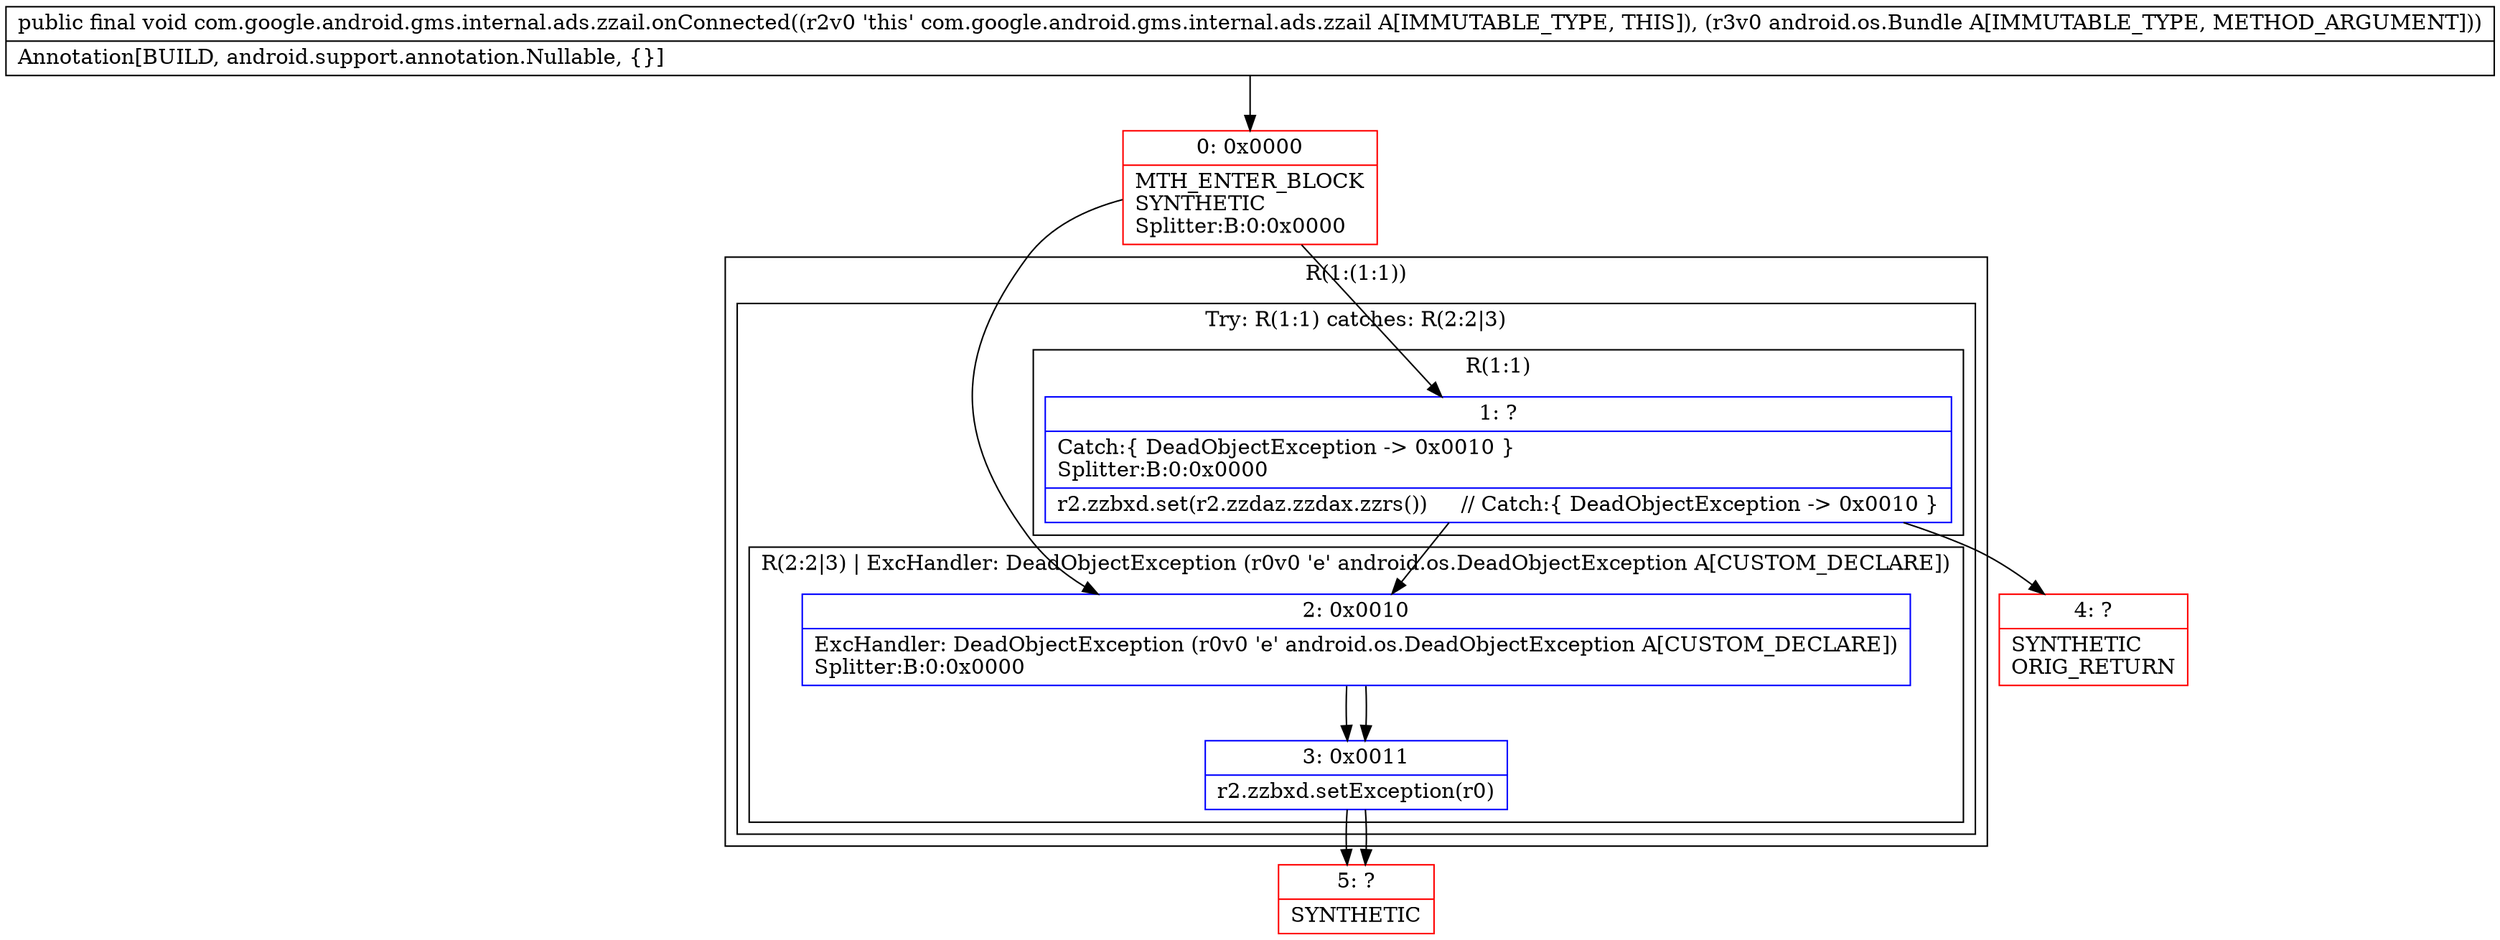 digraph "CFG forcom.google.android.gms.internal.ads.zzail.onConnected(Landroid\/os\/Bundle;)V" {
subgraph cluster_Region_87154832 {
label = "R(1:(1:1))";
node [shape=record,color=blue];
subgraph cluster_TryCatchRegion_1096311703 {
label = "Try: R(1:1) catches: R(2:2|3)";
node [shape=record,color=blue];
subgraph cluster_Region_444935917 {
label = "R(1:1)";
node [shape=record,color=blue];
Node_1 [shape=record,label="{1\:\ ?|Catch:\{ DeadObjectException \-\> 0x0010 \}\lSplitter:B:0:0x0000\l|r2.zzbxd.set(r2.zzdaz.zzdax.zzrs())     \/\/ Catch:\{ DeadObjectException \-\> 0x0010 \}\l}"];
}
subgraph cluster_Region_97804131 {
label = "R(2:2|3) | ExcHandler: DeadObjectException (r0v0 'e' android.os.DeadObjectException A[CUSTOM_DECLARE])\l";
node [shape=record,color=blue];
Node_2 [shape=record,label="{2\:\ 0x0010|ExcHandler: DeadObjectException (r0v0 'e' android.os.DeadObjectException A[CUSTOM_DECLARE])\lSplitter:B:0:0x0000\l}"];
Node_3 [shape=record,label="{3\:\ 0x0011|r2.zzbxd.setException(r0)\l}"];
}
}
}
subgraph cluster_Region_97804131 {
label = "R(2:2|3) | ExcHandler: DeadObjectException (r0v0 'e' android.os.DeadObjectException A[CUSTOM_DECLARE])\l";
node [shape=record,color=blue];
Node_2 [shape=record,label="{2\:\ 0x0010|ExcHandler: DeadObjectException (r0v0 'e' android.os.DeadObjectException A[CUSTOM_DECLARE])\lSplitter:B:0:0x0000\l}"];
Node_3 [shape=record,label="{3\:\ 0x0011|r2.zzbxd.setException(r0)\l}"];
}
Node_0 [shape=record,color=red,label="{0\:\ 0x0000|MTH_ENTER_BLOCK\lSYNTHETIC\lSplitter:B:0:0x0000\l}"];
Node_4 [shape=record,color=red,label="{4\:\ ?|SYNTHETIC\lORIG_RETURN\l}"];
Node_5 [shape=record,color=red,label="{5\:\ ?|SYNTHETIC\l}"];
MethodNode[shape=record,label="{public final void com.google.android.gms.internal.ads.zzail.onConnected((r2v0 'this' com.google.android.gms.internal.ads.zzail A[IMMUTABLE_TYPE, THIS]), (r3v0 android.os.Bundle A[IMMUTABLE_TYPE, METHOD_ARGUMENT]))  | Annotation[BUILD, android.support.annotation.Nullable, \{\}]\l}"];
MethodNode -> Node_0;
Node_1 -> Node_2;
Node_1 -> Node_4;
Node_2 -> Node_3;
Node_3 -> Node_5;
Node_2 -> Node_3;
Node_3 -> Node_5;
Node_0 -> Node_1;
Node_0 -> Node_2;
}

